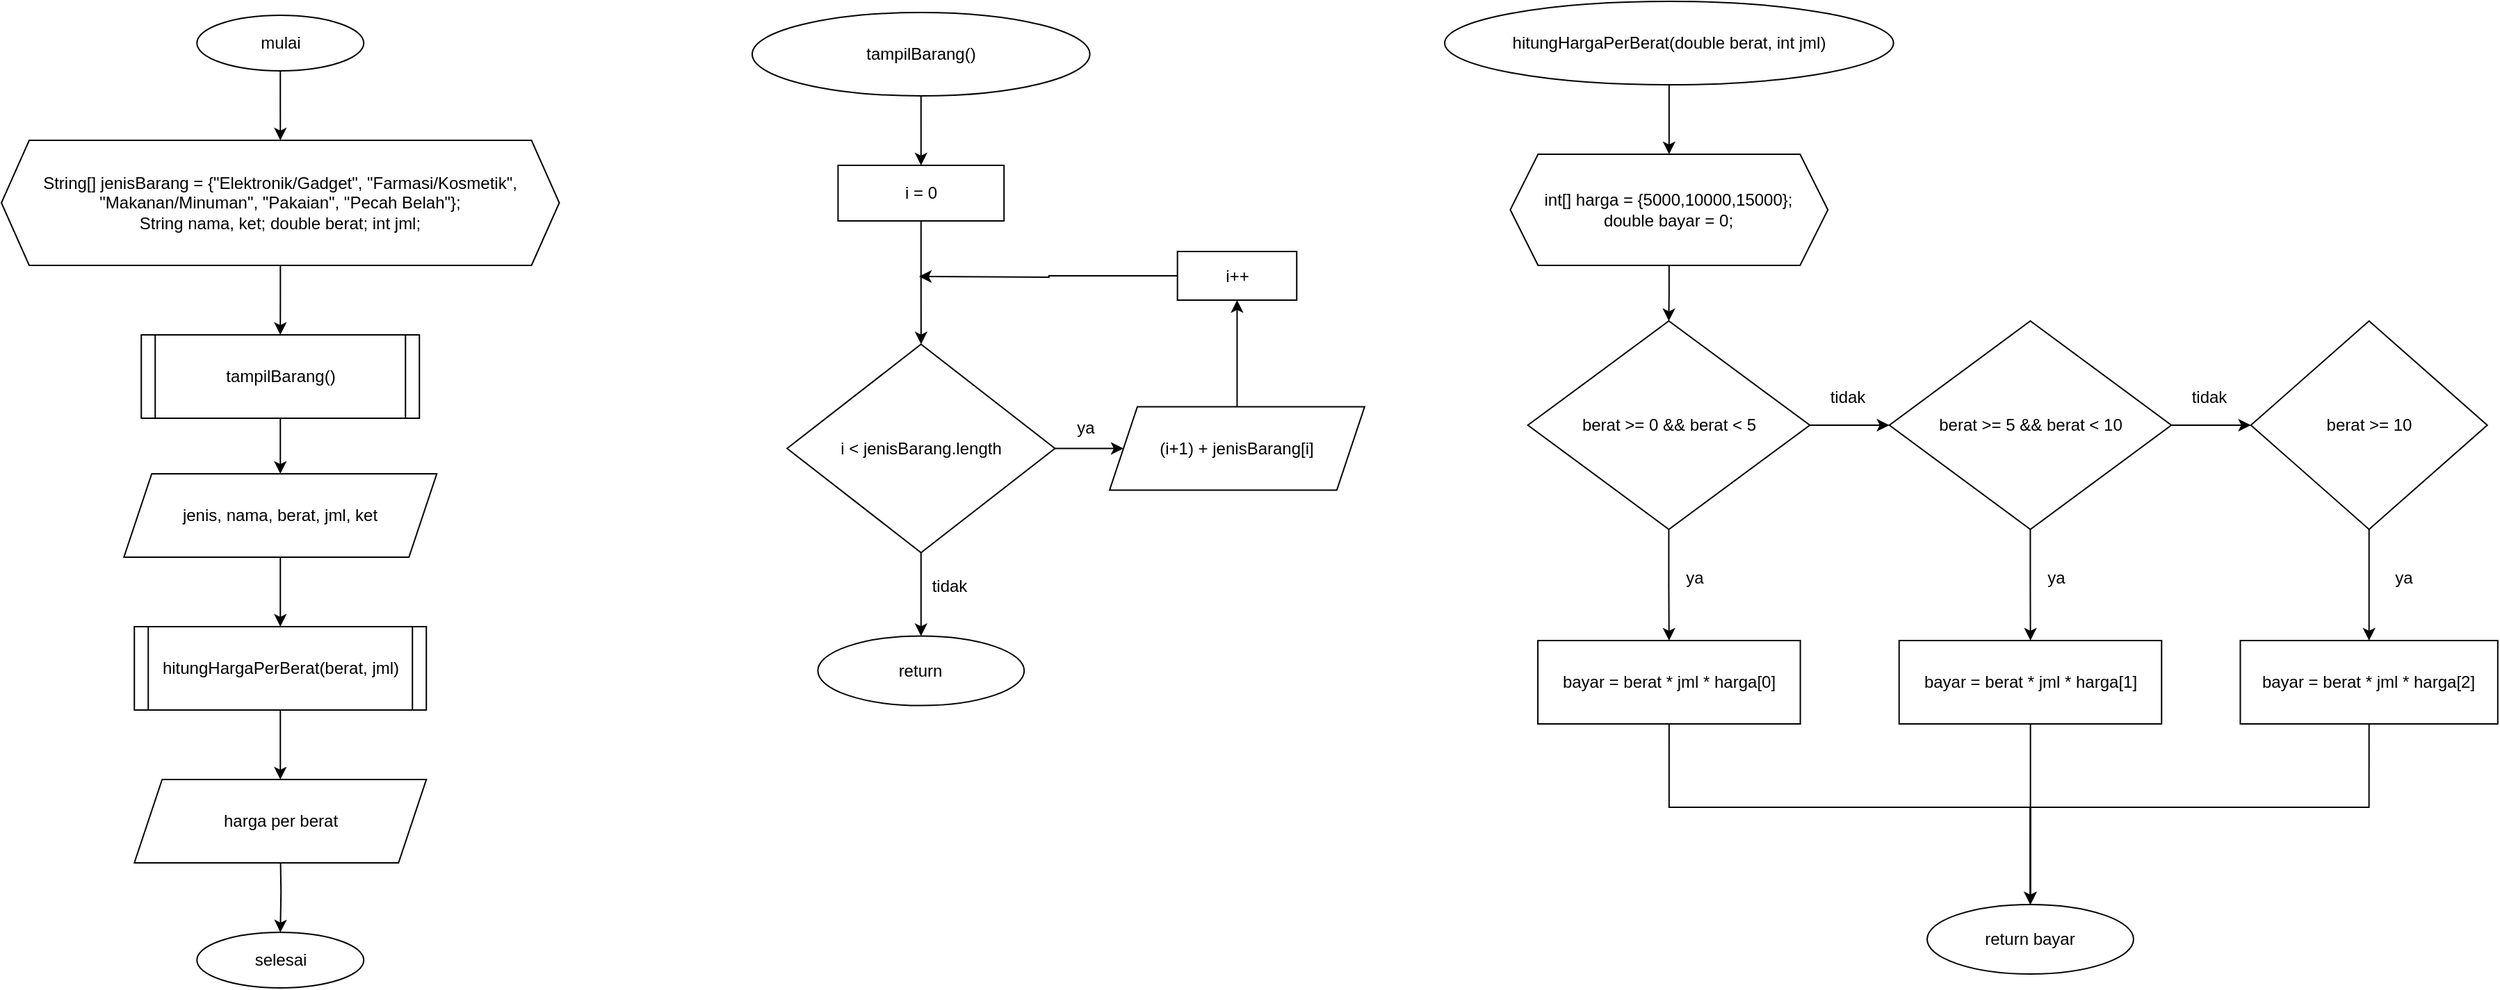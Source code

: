 <mxfile version="15.9.4" type="github" pages="5">
  <diagram id="_1Eji3tn8XVNdwe3SPvd" name="fitur">
    <mxGraphModel dx="1068" dy="452" grid="1" gridSize="10" guides="1" tooltips="1" connect="1" arrows="1" fold="1" page="1" pageScale="1" pageWidth="850" pageHeight="1100" math="0" shadow="0">
      <root>
        <mxCell id="0" />
        <mxCell id="1" parent="0" />
        <mxCell id="o9s-SpRbHLdgKH6kMi-r-27" value="" style="edgeStyle=orthogonalEdgeStyle;rounded=0;orthogonalLoop=1;jettySize=auto;html=1;" parent="1" source="o9s-SpRbHLdgKH6kMi-r-25" target="o9s-SpRbHLdgKH6kMi-r-42" edge="1">
          <mxGeometry relative="1" as="geometry">
            <mxPoint x="248.12" y="160" as="targetPoint" />
          </mxGeometry>
        </mxCell>
        <mxCell id="o9s-SpRbHLdgKH6kMi-r-25" value="mulai" style="ellipse;whiteSpace=wrap;html=1;" parent="1" vertex="1">
          <mxGeometry x="180.62" y="80" width="120" height="40" as="geometry" />
        </mxCell>
        <mxCell id="o9s-SpRbHLdgKH6kMi-r-34" value="" style="edgeStyle=orthogonalEdgeStyle;rounded=0;orthogonalLoop=1;jettySize=auto;html=1;" parent="1" source="o9s-SpRbHLdgKH6kMi-r-31" target="o9s-SpRbHLdgKH6kMi-r-35" edge="1">
          <mxGeometry relative="1" as="geometry">
            <mxPoint x="240.62" y="450" as="targetPoint" />
          </mxGeometry>
        </mxCell>
        <mxCell id="o9s-SpRbHLdgKH6kMi-r-31" value="tampilBarang()" style="shape=process;whiteSpace=wrap;html=1;backgroundOutline=1;size=0.05;" parent="1" vertex="1">
          <mxGeometry x="140.62" y="310" width="200" height="60" as="geometry" />
        </mxCell>
        <mxCell id="o9s-SpRbHLdgKH6kMi-r-39" value="" style="edgeStyle=orthogonalEdgeStyle;rounded=0;orthogonalLoop=1;jettySize=auto;html=1;" parent="1" source="o9s-SpRbHLdgKH6kMi-r-35" target="o9s-SpRbHLdgKH6kMi-r-38" edge="1">
          <mxGeometry relative="1" as="geometry" />
        </mxCell>
        <mxCell id="o9s-SpRbHLdgKH6kMi-r-35" value="jenis, nama, berat, jml, ket" style="shape=parallelogram;perimeter=parallelogramPerimeter;whiteSpace=wrap;html=1;fixedSize=1;" parent="1" vertex="1">
          <mxGeometry x="128.12" y="410" width="225" height="60" as="geometry" />
        </mxCell>
        <mxCell id="o9s-SpRbHLdgKH6kMi-r-41" value="" style="edgeStyle=orthogonalEdgeStyle;rounded=0;orthogonalLoop=1;jettySize=auto;html=1;" parent="1" target="o9s-SpRbHLdgKH6kMi-r-40" edge="1">
          <mxGeometry relative="1" as="geometry">
            <mxPoint x="240.62" y="680" as="sourcePoint" />
          </mxGeometry>
        </mxCell>
        <mxCell id="VYfUZru3v0xJsLxVJvdt-2" value="" style="edgeStyle=orthogonalEdgeStyle;rounded=0;orthogonalLoop=1;jettySize=auto;html=1;" parent="1" source="o9s-SpRbHLdgKH6kMi-r-38" target="VYfUZru3v0xJsLxVJvdt-1" edge="1">
          <mxGeometry relative="1" as="geometry" />
        </mxCell>
        <mxCell id="o9s-SpRbHLdgKH6kMi-r-38" value="hitungHargaPerBerat(berat, jml)" style="shape=process;whiteSpace=wrap;html=1;backgroundOutline=1;size=0.048;" parent="1" vertex="1">
          <mxGeometry x="135.62" y="520" width="210" height="60" as="geometry" />
        </mxCell>
        <mxCell id="o9s-SpRbHLdgKH6kMi-r-40" value="selesai" style="ellipse;whiteSpace=wrap;html=1;" parent="1" vertex="1">
          <mxGeometry x="180.62" y="740" width="120" height="40" as="geometry" />
        </mxCell>
        <mxCell id="o9s-SpRbHLdgKH6kMi-r-44" value="" style="edgeStyle=orthogonalEdgeStyle;rounded=0;orthogonalLoop=1;jettySize=auto;html=1;" parent="1" source="o9s-SpRbHLdgKH6kMi-r-42" target="o9s-SpRbHLdgKH6kMi-r-31" edge="1">
          <mxGeometry relative="1" as="geometry" />
        </mxCell>
        <mxCell id="o9s-SpRbHLdgKH6kMi-r-42" value="&lt;br&gt;&lt;div&gt;String[] jenisBarang = {&quot;Elektronik/Gadget&quot;, &quot;Farmasi/Kosmetik&quot;, &quot;Makanan/Minuman&quot;, &quot;Pakaian&quot;,&amp;nbsp;&quot;Pecah Belah&quot;};&lt;/div&gt;&lt;div&gt;String nama, ket;&lt;span style=&quot;white-space: pre&quot;&gt; &lt;/span&gt;&lt;span&gt;double berat;&lt;span style=&quot;white-space: pre&quot;&gt; &lt;/span&gt;&lt;/span&gt;&lt;span&gt;int jml;&lt;/span&gt;&lt;/div&gt;&lt;div&gt;&lt;br&gt;&lt;/div&gt;" style="shape=hexagon;perimeter=hexagonPerimeter2;whiteSpace=wrap;html=1;fixedSize=1;" parent="1" vertex="1">
          <mxGeometry x="40" y="170" width="401.25" height="90" as="geometry" />
        </mxCell>
        <mxCell id="VYfUZru3v0xJsLxVJvdt-1" value="harga per berat" style="shape=parallelogram;perimeter=parallelogramPerimeter;whiteSpace=wrap;html=1;fixedSize=1;" parent="1" vertex="1">
          <mxGeometry x="135.62" y="630" width="210" height="60" as="geometry" />
        </mxCell>
        <mxCell id="NuKkf9W41WeTTH_sQ7B3-1" value="" style="edgeStyle=orthogonalEdgeStyle;rounded=0;orthogonalLoop=1;jettySize=auto;html=1;" parent="1" source="NuKkf9W41WeTTH_sQ7B3-2" target="NuKkf9W41WeTTH_sQ7B3-4" edge="1">
          <mxGeometry relative="1" as="geometry" />
        </mxCell>
        <mxCell id="NuKkf9W41WeTTH_sQ7B3-2" value="tampilBarang()" style="ellipse;whiteSpace=wrap;html=1;" parent="1" vertex="1">
          <mxGeometry x="579.99" y="78" width="242.81" height="60" as="geometry" />
        </mxCell>
        <mxCell id="NuKkf9W41WeTTH_sQ7B3-3" value="" style="edgeStyle=orthogonalEdgeStyle;rounded=0;orthogonalLoop=1;jettySize=auto;html=1;startArrow=none;exitX=0.5;exitY=1;exitDx=0;exitDy=0;" parent="1" source="NuKkf9W41WeTTH_sQ7B3-4" target="NuKkf9W41WeTTH_sQ7B3-6" edge="1">
          <mxGeometry relative="1" as="geometry">
            <mxPoint x="701.4" y="305.5" as="sourcePoint" />
          </mxGeometry>
        </mxCell>
        <mxCell id="NuKkf9W41WeTTH_sQ7B3-4" value="i = 0" style="whiteSpace=wrap;html=1;" parent="1" vertex="1">
          <mxGeometry x="641.72" y="188" width="119.37" height="40" as="geometry" />
        </mxCell>
        <mxCell id="NuKkf9W41WeTTH_sQ7B3-5" style="edgeStyle=orthogonalEdgeStyle;rounded=0;orthogonalLoop=1;jettySize=auto;html=1;" parent="1" source="NuKkf9W41WeTTH_sQ7B3-6" target="NuKkf9W41WeTTH_sQ7B3-11" edge="1">
          <mxGeometry relative="1" as="geometry" />
        </mxCell>
        <mxCell id="w1LRoSHKd5vlf2nNYfGx-28" style="edgeStyle=orthogonalEdgeStyle;rounded=0;orthogonalLoop=1;jettySize=auto;html=1;exitX=0.5;exitY=1;exitDx=0;exitDy=0;entryX=0.5;entryY=0;entryDx=0;entryDy=0;" parent="1" source="NuKkf9W41WeTTH_sQ7B3-6" target="NuKkf9W41WeTTH_sQ7B3-12" edge="1">
          <mxGeometry relative="1" as="geometry" />
        </mxCell>
        <mxCell id="NuKkf9W41WeTTH_sQ7B3-6" value="i &amp;lt; jenisBarang.length" style="rhombus;whiteSpace=wrap;html=1;" parent="1" vertex="1">
          <mxGeometry x="605.08" y="316.75" width="192.65" height="150" as="geometry" />
        </mxCell>
        <mxCell id="w1LRoSHKd5vlf2nNYfGx-26" value="" style="edgeStyle=orthogonalEdgeStyle;rounded=0;orthogonalLoop=1;jettySize=auto;html=1;" parent="1" source="NuKkf9W41WeTTH_sQ7B3-8" edge="1">
          <mxGeometry relative="1" as="geometry">
            <mxPoint x="700" y="268" as="targetPoint" />
          </mxGeometry>
        </mxCell>
        <mxCell id="NuKkf9W41WeTTH_sQ7B3-8" value="i++" style="whiteSpace=wrap;html=1;" parent="1" vertex="1">
          <mxGeometry x="885.83" y="250" width="85.78" height="35" as="geometry" />
        </mxCell>
        <mxCell id="NuKkf9W41WeTTH_sQ7B3-9" style="edgeStyle=orthogonalEdgeStyle;rounded=0;orthogonalLoop=1;jettySize=auto;html=1;entryX=0.5;entryY=1;entryDx=0;entryDy=0;" parent="1" source="NuKkf9W41WeTTH_sQ7B3-11" target="NuKkf9W41WeTTH_sQ7B3-8" edge="1">
          <mxGeometry relative="1" as="geometry" />
        </mxCell>
        <mxCell id="NuKkf9W41WeTTH_sQ7B3-11" value="(i+1) + jenisBarang[i]" style="shape=parallelogram;perimeter=parallelogramPerimeter;whiteSpace=wrap;html=1;fixedSize=1;" parent="1" vertex="1">
          <mxGeometry x="837" y="361.75" width="183.43" height="60" as="geometry" />
        </mxCell>
        <mxCell id="NuKkf9W41WeTTH_sQ7B3-12" value="return" style="ellipse;whiteSpace=wrap;html=1;" parent="1" vertex="1">
          <mxGeometry x="627.19" y="526.75" width="148.43" height="50" as="geometry" />
        </mxCell>
        <mxCell id="w1LRoSHKd5vlf2nNYfGx-1" value="" style="edgeStyle=orthogonalEdgeStyle;rounded=0;orthogonalLoop=1;jettySize=auto;html=1;" parent="1" source="w1LRoSHKd5vlf2nNYfGx-2" target="w1LRoSHKd5vlf2nNYfGx-6" edge="1">
          <mxGeometry relative="1" as="geometry" />
        </mxCell>
        <mxCell id="w1LRoSHKd5vlf2nNYfGx-2" value="hitungHargaPerBerat(double berat, int jml)" style="ellipse;whiteSpace=wrap;html=1;" parent="1" vertex="1">
          <mxGeometry x="1078" y="70" width="322.81" height="60" as="geometry" />
        </mxCell>
        <mxCell id="w1LRoSHKd5vlf2nNYfGx-3" value="" style="edgeStyle=orthogonalEdgeStyle;rounded=0;orthogonalLoop=1;jettySize=auto;html=1;" parent="1" source="w1LRoSHKd5vlf2nNYfGx-17" target="w1LRoSHKd5vlf2nNYfGx-4" edge="1">
          <mxGeometry relative="1" as="geometry">
            <mxPoint x="1499.235" y="660" as="sourcePoint" />
          </mxGeometry>
        </mxCell>
        <mxCell id="w1LRoSHKd5vlf2nNYfGx-4" value="return bayar" style="ellipse;whiteSpace=wrap;html=1;" parent="1" vertex="1">
          <mxGeometry x="1425.02" y="720" width="148.43" height="50" as="geometry" />
        </mxCell>
        <mxCell id="w1LRoSHKd5vlf2nNYfGx-5" value="" style="edgeStyle=orthogonalEdgeStyle;rounded=0;orthogonalLoop=1;jettySize=auto;html=1;" parent="1" source="w1LRoSHKd5vlf2nNYfGx-6" target="w1LRoSHKd5vlf2nNYfGx-9" edge="1">
          <mxGeometry relative="1" as="geometry" />
        </mxCell>
        <mxCell id="w1LRoSHKd5vlf2nNYfGx-6" value="int[] harga = {5000,10000,15000};&lt;br&gt;double bayar = 0;" style="shape=hexagon;perimeter=hexagonPerimeter2;whiteSpace=wrap;html=1;fixedSize=1;" parent="1" vertex="1">
          <mxGeometry x="1125.18" y="180" width="228.43" height="80" as="geometry" />
        </mxCell>
        <mxCell id="w1LRoSHKd5vlf2nNYfGx-7" style="edgeStyle=orthogonalEdgeStyle;rounded=0;orthogonalLoop=1;jettySize=auto;html=1;exitX=1;exitY=0.5;exitDx=0;exitDy=0;entryX=0;entryY=0.5;entryDx=0;entryDy=0;" parent="1" source="w1LRoSHKd5vlf2nNYfGx-9" target="w1LRoSHKd5vlf2nNYfGx-12" edge="1">
          <mxGeometry relative="1" as="geometry" />
        </mxCell>
        <mxCell id="w1LRoSHKd5vlf2nNYfGx-8" value="" style="edgeStyle=orthogonalEdgeStyle;rounded=0;orthogonalLoop=1;jettySize=auto;html=1;" parent="1" source="w1LRoSHKd5vlf2nNYfGx-9" target="w1LRoSHKd5vlf2nNYfGx-16" edge="1">
          <mxGeometry relative="1" as="geometry" />
        </mxCell>
        <mxCell id="w1LRoSHKd5vlf2nNYfGx-9" value="berat &amp;gt;= 0 &amp;amp;&amp;amp; berat &amp;lt; 5" style="rhombus;whiteSpace=wrap;html=1;" parent="1" vertex="1">
          <mxGeometry x="1137.83" y="300" width="202.81" height="150" as="geometry" />
        </mxCell>
        <mxCell id="w1LRoSHKd5vlf2nNYfGx-10" style="edgeStyle=orthogonalEdgeStyle;rounded=0;orthogonalLoop=1;jettySize=auto;html=1;exitX=1;exitY=0.5;exitDx=0;exitDy=0;entryX=0;entryY=0.5;entryDx=0;entryDy=0;" parent="1" source="w1LRoSHKd5vlf2nNYfGx-12" target="w1LRoSHKd5vlf2nNYfGx-14" edge="1">
          <mxGeometry relative="1" as="geometry" />
        </mxCell>
        <mxCell id="w1LRoSHKd5vlf2nNYfGx-11" value="" style="edgeStyle=orthogonalEdgeStyle;rounded=0;orthogonalLoop=1;jettySize=auto;html=1;" parent="1" source="w1LRoSHKd5vlf2nNYfGx-12" target="w1LRoSHKd5vlf2nNYfGx-17" edge="1">
          <mxGeometry relative="1" as="geometry" />
        </mxCell>
        <mxCell id="w1LRoSHKd5vlf2nNYfGx-12" value="berat &amp;gt;= 5 &amp;amp;&amp;amp; berat &amp;lt; 10" style="rhombus;whiteSpace=wrap;html=1;" parent="1" vertex="1">
          <mxGeometry x="1397.83" y="300" width="202.81" height="150" as="geometry" />
        </mxCell>
        <mxCell id="w1LRoSHKd5vlf2nNYfGx-13" value="" style="edgeStyle=orthogonalEdgeStyle;rounded=0;orthogonalLoop=1;jettySize=auto;html=1;" parent="1" source="w1LRoSHKd5vlf2nNYfGx-14" target="w1LRoSHKd5vlf2nNYfGx-19" edge="1">
          <mxGeometry relative="1" as="geometry" />
        </mxCell>
        <mxCell id="w1LRoSHKd5vlf2nNYfGx-14" value="berat &amp;gt;= 10" style="rhombus;whiteSpace=wrap;html=1;" parent="1" vertex="1">
          <mxGeometry x="1657.83" y="300" width="170" height="150" as="geometry" />
        </mxCell>
        <mxCell id="w1LRoSHKd5vlf2nNYfGx-15" style="edgeStyle=orthogonalEdgeStyle;rounded=0;orthogonalLoop=1;jettySize=auto;html=1;exitX=0.5;exitY=1;exitDx=0;exitDy=0;entryX=0.5;entryY=0;entryDx=0;entryDy=0;" parent="1" source="w1LRoSHKd5vlf2nNYfGx-16" target="w1LRoSHKd5vlf2nNYfGx-4" edge="1">
          <mxGeometry relative="1" as="geometry">
            <mxPoint x="1499" y="650" as="targetPoint" />
            <Array as="points">
              <mxPoint x="1239" y="650" />
              <mxPoint x="1499" y="650" />
            </Array>
          </mxGeometry>
        </mxCell>
        <mxCell id="w1LRoSHKd5vlf2nNYfGx-16" value="bayar = berat * jml * harga[0]" style="whiteSpace=wrap;html=1;" parent="1" vertex="1">
          <mxGeometry x="1145.02" y="530" width="188.77" height="60" as="geometry" />
        </mxCell>
        <mxCell id="w1LRoSHKd5vlf2nNYfGx-17" value="&lt;span&gt;bayar = berat * jml * harga[1]&lt;/span&gt;" style="whiteSpace=wrap;html=1;" parent="1" vertex="1">
          <mxGeometry x="1404.85" y="530" width="188.77" height="60" as="geometry" />
        </mxCell>
        <mxCell id="w1LRoSHKd5vlf2nNYfGx-18" style="edgeStyle=orthogonalEdgeStyle;rounded=0;orthogonalLoop=1;jettySize=auto;html=1;exitX=0.5;exitY=1;exitDx=0;exitDy=0;entryX=0.5;entryY=0;entryDx=0;entryDy=0;" parent="1" source="w1LRoSHKd5vlf2nNYfGx-19" target="w1LRoSHKd5vlf2nNYfGx-4" edge="1">
          <mxGeometry relative="1" as="geometry">
            <mxPoint x="1499" y="650" as="targetPoint" />
            <Array as="points">
              <mxPoint x="1743" y="650" />
              <mxPoint x="1499" y="650" />
            </Array>
          </mxGeometry>
        </mxCell>
        <mxCell id="w1LRoSHKd5vlf2nNYfGx-19" value="&lt;span&gt;bayar = berat * jml * harga[2]&lt;/span&gt;" style="whiteSpace=wrap;html=1;" parent="1" vertex="1">
          <mxGeometry x="1650.24" y="530" width="185.17" height="60" as="geometry" />
        </mxCell>
        <mxCell id="w1LRoSHKd5vlf2nNYfGx-20" value="ya" style="text;html=1;strokeColor=none;fillColor=none;align=center;verticalAlign=middle;whiteSpace=wrap;rounded=0;" parent="1" vertex="1">
          <mxGeometry x="1228" y="470" width="60" height="30" as="geometry" />
        </mxCell>
        <mxCell id="w1LRoSHKd5vlf2nNYfGx-21" value="ya" style="text;html=1;strokeColor=none;fillColor=none;align=center;verticalAlign=middle;whiteSpace=wrap;rounded=0;" parent="1" vertex="1">
          <mxGeometry x="1488" y="470" width="60" height="30" as="geometry" />
        </mxCell>
        <mxCell id="w1LRoSHKd5vlf2nNYfGx-22" value="ya" style="text;html=1;strokeColor=none;fillColor=none;align=center;verticalAlign=middle;whiteSpace=wrap;rounded=0;" parent="1" vertex="1">
          <mxGeometry x="1738" y="470" width="60" height="30" as="geometry" />
        </mxCell>
        <mxCell id="w1LRoSHKd5vlf2nNYfGx-23" value="tidak" style="text;html=1;strokeColor=none;fillColor=none;align=center;verticalAlign=middle;whiteSpace=wrap;rounded=0;" parent="1" vertex="1">
          <mxGeometry x="1337.83" y="340" width="60" height="30" as="geometry" />
        </mxCell>
        <mxCell id="w1LRoSHKd5vlf2nNYfGx-24" value="tidak" style="text;html=1;strokeColor=none;fillColor=none;align=center;verticalAlign=middle;whiteSpace=wrap;rounded=0;" parent="1" vertex="1">
          <mxGeometry x="1597.83" y="340" width="60" height="30" as="geometry" />
        </mxCell>
        <mxCell id="w1LRoSHKd5vlf2nNYfGx-29" value="tidak" style="text;html=1;strokeColor=none;fillColor=none;align=center;verticalAlign=middle;whiteSpace=wrap;rounded=0;" parent="1" vertex="1">
          <mxGeometry x="692.0" y="475.75" width="60" height="30" as="geometry" />
        </mxCell>
        <mxCell id="w1LRoSHKd5vlf2nNYfGx-30" value="ya" style="text;html=1;strokeColor=none;fillColor=none;align=center;verticalAlign=middle;whiteSpace=wrap;rounded=0;" parent="1" vertex="1">
          <mxGeometry x="789.73" y="361.75" width="60" height="30" as="geometry" />
        </mxCell>
      </root>
    </mxGraphModel>
  </diagram>
  <diagram id="umoTx6lyBB9Eg3Z3ZKNX" name="tampil ">
    <mxGraphModel dx="1068" dy="452" grid="1" gridSize="10" guides="1" tooltips="1" connect="1" arrows="1" fold="1" page="1" pageScale="1" pageWidth="850" pageHeight="1100" math="0" shadow="0">
      <root>
        <mxCell id="Yu19_bxgPYHYCtOx-w8t-0" />
        <mxCell id="Yu19_bxgPYHYCtOx-w8t-1" parent="Yu19_bxgPYHYCtOx-w8t-0" />
        <mxCell id="5ZYULevYrIwu_5AvUxBj-1" value="" style="edgeStyle=orthogonalEdgeStyle;rounded=0;orthogonalLoop=1;jettySize=auto;html=1;" parent="Yu19_bxgPYHYCtOx-w8t-1" source="e-0vPw9SeARD4hIcXQrp-1" target="5ZYULevYrIwu_5AvUxBj-0" edge="1">
          <mxGeometry relative="1" as="geometry" />
        </mxCell>
        <mxCell id="e-0vPw9SeARD4hIcXQrp-1" value="tampilBarang()" style="ellipse;whiteSpace=wrap;html=1;" parent="Yu19_bxgPYHYCtOx-w8t-1" vertex="1">
          <mxGeometry x="120.16" y="50" width="242.81" height="60" as="geometry" />
        </mxCell>
        <mxCell id="5ZYULevYrIwu_5AvUxBj-5" value="" style="edgeStyle=orthogonalEdgeStyle;rounded=0;orthogonalLoop=1;jettySize=auto;html=1;" parent="Yu19_bxgPYHYCtOx-w8t-1" source="5ZYULevYrIwu_5AvUxBj-0" target="5ZYULevYrIwu_5AvUxBj-4" edge="1">
          <mxGeometry relative="1" as="geometry" />
        </mxCell>
        <mxCell id="5ZYULevYrIwu_5AvUxBj-0" value="i = 0" style="whiteSpace=wrap;html=1;" parent="Yu19_bxgPYHYCtOx-w8t-1" vertex="1">
          <mxGeometry x="181.88" y="170" width="119.37" height="60" as="geometry" />
        </mxCell>
        <mxCell id="5ZYULevYrIwu_5AvUxBj-13" style="edgeStyle=orthogonalEdgeStyle;rounded=0;orthogonalLoop=1;jettySize=auto;html=1;exitX=0.5;exitY=1;exitDx=0;exitDy=0;entryX=0.5;entryY=0;entryDx=0;entryDy=0;" parent="Yu19_bxgPYHYCtOx-w8t-1" source="5ZYULevYrIwu_5AvUxBj-4" target="5ZYULevYrIwu_5AvUxBj-12" edge="1">
          <mxGeometry relative="1" as="geometry" />
        </mxCell>
        <mxCell id="5ZYULevYrIwu_5AvUxBj-4" value="i &amp;lt; jenisBarang.length" style="rhombus;whiteSpace=wrap;html=1;" parent="Yu19_bxgPYHYCtOx-w8t-1" vertex="1">
          <mxGeometry x="145.24" y="270" width="192.65" height="150" as="geometry" />
        </mxCell>
        <mxCell id="5ZYULevYrIwu_5AvUxBj-15" style="edgeStyle=orthogonalEdgeStyle;rounded=0;orthogonalLoop=1;jettySize=auto;html=1;exitX=0;exitY=0.5;exitDx=0;exitDy=0;" parent="Yu19_bxgPYHYCtOx-w8t-1" source="5ZYULevYrIwu_5AvUxBj-6" target="5ZYULevYrIwu_5AvUxBj-4" edge="1">
          <mxGeometry relative="1" as="geometry">
            <mxPoint x="340" y="345" as="targetPoint" />
          </mxGeometry>
        </mxCell>
        <mxCell id="5ZYULevYrIwu_5AvUxBj-6" value="i++" style="whiteSpace=wrap;html=1;" parent="Yu19_bxgPYHYCtOx-w8t-1" vertex="1">
          <mxGeometry x="420" y="327.5" width="85.78" height="35" as="geometry" />
        </mxCell>
        <mxCell id="5ZYULevYrIwu_5AvUxBj-14" style="edgeStyle=orthogonalEdgeStyle;rounded=0;orthogonalLoop=1;jettySize=auto;html=1;exitX=1;exitY=0.5;exitDx=0;exitDy=0;entryX=0.5;entryY=1;entryDx=0;entryDy=0;" parent="Yu19_bxgPYHYCtOx-w8t-1" source="5ZYULevYrIwu_5AvUxBj-12" target="5ZYULevYrIwu_5AvUxBj-6" edge="1">
          <mxGeometry relative="1" as="geometry" />
        </mxCell>
        <mxCell id="Z6_sWfhbuYogvlWNlfX6-1" value="" style="edgeStyle=orthogonalEdgeStyle;rounded=0;orthogonalLoop=1;jettySize=auto;html=1;" parent="Yu19_bxgPYHYCtOx-w8t-1" source="5ZYULevYrIwu_5AvUxBj-12" target="Z6_sWfhbuYogvlWNlfX6-0" edge="1">
          <mxGeometry relative="1" as="geometry" />
        </mxCell>
        <mxCell id="5ZYULevYrIwu_5AvUxBj-12" value="(i+1) + jenisBarang[i]" style="shape=parallelogram;perimeter=parallelogramPerimeter;whiteSpace=wrap;html=1;fixedSize=1;" parent="Yu19_bxgPYHYCtOx-w8t-1" vertex="1">
          <mxGeometry x="149.86" y="490" width="183.43" height="60" as="geometry" />
        </mxCell>
        <mxCell id="Z6_sWfhbuYogvlWNlfX6-0" value="selesai" style="ellipse;whiteSpace=wrap;html=1;" parent="Yu19_bxgPYHYCtOx-w8t-1" vertex="1">
          <mxGeometry x="167.36" y="610" width="148.43" height="50" as="geometry" />
        </mxCell>
      </root>
    </mxGraphModel>
  </diagram>
  <diagram id="DvL--JSAcVq9bxnd1R_u" name="hitungPerberat">
    <mxGraphModel dx="1068" dy="452" grid="1" gridSize="10" guides="1" tooltips="1" connect="1" arrows="1" fold="1" page="1" pageScale="1" pageWidth="850" pageHeight="1100" math="0" shadow="0">
      <root>
        <mxCell id="eOAq0Xc5gG7nsLpVQCI0-0" />
        <mxCell id="eOAq0Xc5gG7nsLpVQCI0-1" parent="eOAq0Xc5gG7nsLpVQCI0-0" />
        <mxCell id="l_6wMNTGR5B46RGouBkO-1" value="" style="edgeStyle=orthogonalEdgeStyle;rounded=0;orthogonalLoop=1;jettySize=auto;html=1;" parent="eOAq0Xc5gG7nsLpVQCI0-1" source="WpOSSbLNDSWjCex7dsGy-1" target="l_6wMNTGR5B46RGouBkO-0" edge="1">
          <mxGeometry relative="1" as="geometry" />
        </mxCell>
        <mxCell id="WpOSSbLNDSWjCex7dsGy-1" value="hitungHargaPerBerat(double berat, int jml)" style="ellipse;whiteSpace=wrap;html=1;" parent="eOAq0Xc5gG7nsLpVQCI0-1" vertex="1">
          <mxGeometry x="40" y="60" width="322.81" height="60" as="geometry" />
        </mxCell>
        <mxCell id="WpOSSbLNDSWjCex7dsGy-9" value="" style="edgeStyle=orthogonalEdgeStyle;rounded=0;orthogonalLoop=1;jettySize=auto;html=1;" parent="eOAq0Xc5gG7nsLpVQCI0-1" source="2xEYrqJC-XaCAN6UodVN-6" target="WpOSSbLNDSWjCex7dsGy-11" edge="1">
          <mxGeometry relative="1" as="geometry">
            <mxPoint x="461.235" y="650" as="sourcePoint" />
          </mxGeometry>
        </mxCell>
        <mxCell id="WpOSSbLNDSWjCex7dsGy-11" value="selesai" style="ellipse;whiteSpace=wrap;html=1;" parent="eOAq0Xc5gG7nsLpVQCI0-1" vertex="1">
          <mxGeometry x="387.02" y="710" width="148.43" height="50" as="geometry" />
        </mxCell>
        <mxCell id="Wu6AjPHZe0yAYPErIOnE-3" value="" style="edgeStyle=orthogonalEdgeStyle;rounded=0;orthogonalLoop=1;jettySize=auto;html=1;" parent="eOAq0Xc5gG7nsLpVQCI0-1" source="l_6wMNTGR5B46RGouBkO-0" target="Wu6AjPHZe0yAYPErIOnE-2" edge="1">
          <mxGeometry relative="1" as="geometry" />
        </mxCell>
        <mxCell id="l_6wMNTGR5B46RGouBkO-0" value="int[] harga = {5000,10000,15000};&lt;br&gt;double bayar = 0;" style="shape=hexagon;perimeter=hexagonPerimeter2;whiteSpace=wrap;html=1;fixedSize=1;" parent="eOAq0Xc5gG7nsLpVQCI0-1" vertex="1">
          <mxGeometry x="87.18" y="170" width="228.43" height="80" as="geometry" />
        </mxCell>
        <mxCell id="2xEYrqJC-XaCAN6UodVN-2" style="edgeStyle=orthogonalEdgeStyle;rounded=0;orthogonalLoop=1;jettySize=auto;html=1;exitX=1;exitY=0.5;exitDx=0;exitDy=0;entryX=0;entryY=0.5;entryDx=0;entryDy=0;" parent="eOAq0Xc5gG7nsLpVQCI0-1" source="Wu6AjPHZe0yAYPErIOnE-2" target="2xEYrqJC-XaCAN6UodVN-0" edge="1">
          <mxGeometry relative="1" as="geometry" />
        </mxCell>
        <mxCell id="2xEYrqJC-XaCAN6UodVN-5" value="" style="edgeStyle=orthogonalEdgeStyle;rounded=0;orthogonalLoop=1;jettySize=auto;html=1;" parent="eOAq0Xc5gG7nsLpVQCI0-1" source="Wu6AjPHZe0yAYPErIOnE-2" target="2xEYrqJC-XaCAN6UodVN-4" edge="1">
          <mxGeometry relative="1" as="geometry" />
        </mxCell>
        <mxCell id="Wu6AjPHZe0yAYPErIOnE-2" value="berat &amp;gt;= 0 &amp;amp;&amp;amp; berat &amp;lt; 5" style="rhombus;whiteSpace=wrap;html=1;" parent="eOAq0Xc5gG7nsLpVQCI0-1" vertex="1">
          <mxGeometry x="99.83" y="290" width="202.81" height="150" as="geometry" />
        </mxCell>
        <mxCell id="2xEYrqJC-XaCAN6UodVN-3" style="edgeStyle=orthogonalEdgeStyle;rounded=0;orthogonalLoop=1;jettySize=auto;html=1;exitX=1;exitY=0.5;exitDx=0;exitDy=0;entryX=0;entryY=0.5;entryDx=0;entryDy=0;" parent="eOAq0Xc5gG7nsLpVQCI0-1" source="2xEYrqJC-XaCAN6UodVN-0" target="2xEYrqJC-XaCAN6UodVN-1" edge="1">
          <mxGeometry relative="1" as="geometry" />
        </mxCell>
        <mxCell id="2xEYrqJC-XaCAN6UodVN-7" value="" style="edgeStyle=orthogonalEdgeStyle;rounded=0;orthogonalLoop=1;jettySize=auto;html=1;" parent="eOAq0Xc5gG7nsLpVQCI0-1" source="2xEYrqJC-XaCAN6UodVN-0" target="2xEYrqJC-XaCAN6UodVN-6" edge="1">
          <mxGeometry relative="1" as="geometry" />
        </mxCell>
        <mxCell id="2xEYrqJC-XaCAN6UodVN-0" value="berat &amp;gt;= 5 &amp;amp;&amp;amp; berat &amp;lt; 10" style="rhombus;whiteSpace=wrap;html=1;" parent="eOAq0Xc5gG7nsLpVQCI0-1" vertex="1">
          <mxGeometry x="359.83" y="290" width="202.81" height="150" as="geometry" />
        </mxCell>
        <mxCell id="2xEYrqJC-XaCAN6UodVN-9" value="" style="edgeStyle=orthogonalEdgeStyle;rounded=0;orthogonalLoop=1;jettySize=auto;html=1;" parent="eOAq0Xc5gG7nsLpVQCI0-1" source="2xEYrqJC-XaCAN6UodVN-1" target="2xEYrqJC-XaCAN6UodVN-8" edge="1">
          <mxGeometry relative="1" as="geometry" />
        </mxCell>
        <mxCell id="2xEYrqJC-XaCAN6UodVN-1" value="berat &amp;gt;= 10" style="rhombus;whiteSpace=wrap;html=1;" parent="eOAq0Xc5gG7nsLpVQCI0-1" vertex="1">
          <mxGeometry x="619.83" y="290" width="170" height="150" as="geometry" />
        </mxCell>
        <mxCell id="wjLlaJ7ec2EvS-f955DN-1" style="edgeStyle=orthogonalEdgeStyle;rounded=0;orthogonalLoop=1;jettySize=auto;html=1;exitX=0.5;exitY=1;exitDx=0;exitDy=0;entryX=0.5;entryY=0;entryDx=0;entryDy=0;" parent="eOAq0Xc5gG7nsLpVQCI0-1" source="2xEYrqJC-XaCAN6UodVN-4" target="WpOSSbLNDSWjCex7dsGy-11" edge="1">
          <mxGeometry relative="1" as="geometry">
            <mxPoint x="461" y="640" as="targetPoint" />
            <Array as="points">
              <mxPoint x="201" y="640" />
              <mxPoint x="461" y="640" />
            </Array>
          </mxGeometry>
        </mxCell>
        <mxCell id="2xEYrqJC-XaCAN6UodVN-4" value="bayar = berat * jml * harga[0]" style="whiteSpace=wrap;html=1;" parent="eOAq0Xc5gG7nsLpVQCI0-1" vertex="1">
          <mxGeometry x="107.02" y="520" width="188.77" height="60" as="geometry" />
        </mxCell>
        <mxCell id="2xEYrqJC-XaCAN6UodVN-6" value="&lt;span&gt;bayar = berat * jml * harga[1]&lt;/span&gt;" style="whiteSpace=wrap;html=1;" parent="eOAq0Xc5gG7nsLpVQCI0-1" vertex="1">
          <mxGeometry x="366.85" y="520" width="188.77" height="60" as="geometry" />
        </mxCell>
        <mxCell id="wjLlaJ7ec2EvS-f955DN-0" style="edgeStyle=orthogonalEdgeStyle;rounded=0;orthogonalLoop=1;jettySize=auto;html=1;exitX=0.5;exitY=1;exitDx=0;exitDy=0;entryX=0.5;entryY=0;entryDx=0;entryDy=0;" parent="eOAq0Xc5gG7nsLpVQCI0-1" source="2xEYrqJC-XaCAN6UodVN-8" target="WpOSSbLNDSWjCex7dsGy-11" edge="1">
          <mxGeometry relative="1" as="geometry">
            <mxPoint x="461" y="640" as="targetPoint" />
            <Array as="points">
              <mxPoint x="705" y="640" />
              <mxPoint x="461" y="640" />
            </Array>
          </mxGeometry>
        </mxCell>
        <mxCell id="2xEYrqJC-XaCAN6UodVN-8" value="&lt;span&gt;bayar = berat * jml * harga[2]&lt;/span&gt;" style="whiteSpace=wrap;html=1;" parent="eOAq0Xc5gG7nsLpVQCI0-1" vertex="1">
          <mxGeometry x="612.24" y="520" width="185.17" height="60" as="geometry" />
        </mxCell>
        <mxCell id="pHTaMi_Uh_tIBVfy388T-1" value="ya" style="text;html=1;strokeColor=none;fillColor=none;align=center;verticalAlign=middle;whiteSpace=wrap;rounded=0;" parent="eOAq0Xc5gG7nsLpVQCI0-1" vertex="1">
          <mxGeometry x="190" y="460" width="60" height="30" as="geometry" />
        </mxCell>
        <mxCell id="pHTaMi_Uh_tIBVfy388T-2" value="ya" style="text;html=1;strokeColor=none;fillColor=none;align=center;verticalAlign=middle;whiteSpace=wrap;rounded=0;" parent="eOAq0Xc5gG7nsLpVQCI0-1" vertex="1">
          <mxGeometry x="450" y="460" width="60" height="30" as="geometry" />
        </mxCell>
        <mxCell id="pHTaMi_Uh_tIBVfy388T-3" value="ya" style="text;html=1;strokeColor=none;fillColor=none;align=center;verticalAlign=middle;whiteSpace=wrap;rounded=0;" parent="eOAq0Xc5gG7nsLpVQCI0-1" vertex="1">
          <mxGeometry x="700" y="460" width="60" height="30" as="geometry" />
        </mxCell>
        <mxCell id="pHTaMi_Uh_tIBVfy388T-4" value="tidak" style="text;html=1;strokeColor=none;fillColor=none;align=center;verticalAlign=middle;whiteSpace=wrap;rounded=0;" parent="eOAq0Xc5gG7nsLpVQCI0-1" vertex="1">
          <mxGeometry x="299.83" y="330" width="60" height="30" as="geometry" />
        </mxCell>
        <mxCell id="pHTaMi_Uh_tIBVfy388T-5" value="tidak" style="text;html=1;strokeColor=none;fillColor=none;align=center;verticalAlign=middle;whiteSpace=wrap;rounded=0;" parent="eOAq0Xc5gG7nsLpVQCI0-1" vertex="1">
          <mxGeometry x="559.83" y="330" width="60" height="30" as="geometry" />
        </mxCell>
      </root>
    </mxGraphModel>
  </diagram>
  <diagram id="SI2RMLHVh_pbCDFvgyli" name="bayar">
    <mxGraphModel dx="1068" dy="452" grid="1" gridSize="10" guides="1" tooltips="1" connect="1" arrows="1" fold="1" page="1" pageScale="1" pageWidth="850" pageHeight="1100" math="0" shadow="0">
      <root>
        <mxCell id="U5RIP8ibkCTpUNht2OfJ-0" />
        <mxCell id="U5RIP8ibkCTpUNht2OfJ-1" parent="U5RIP8ibkCTpUNht2OfJ-0" />
        <mxCell id="OA6ovR_0_Z8W9MTLpUho-20" style="edgeStyle=orthogonalEdgeStyle;rounded=0;orthogonalLoop=1;jettySize=auto;html=1;exitX=0.5;exitY=1;exitDx=0;exitDy=0;entryX=0.5;entryY=0;entryDx=0;entryDy=0;" parent="U5RIP8ibkCTpUNht2OfJ-1" source="T51BmsWC3B2X2TOryXSr-0" target="OA6ovR_0_Z8W9MTLpUho-19" edge="1">
          <mxGeometry relative="1" as="geometry" />
        </mxCell>
        <mxCell id="T51BmsWC3B2X2TOryXSr-0" value="mulai" style="ellipse;whiteSpace=wrap;html=1;" parent="U5RIP8ibkCTpUNht2OfJ-1" vertex="1">
          <mxGeometry x="790" y="340" width="120" height="50" as="geometry" />
        </mxCell>
        <mxCell id="T51BmsWC3B2X2TOryXSr-6" value="" style="edgeStyle=orthogonalEdgeStyle;rounded=0;orthogonalLoop=1;jettySize=auto;html=1;" parent="U5RIP8ibkCTpUNht2OfJ-1" source="T51BmsWC3B2X2TOryXSr-3" target="T51BmsWC3B2X2TOryXSr-5" edge="1">
          <mxGeometry relative="1" as="geometry" />
        </mxCell>
        <mxCell id="T51BmsWC3B2X2TOryXSr-3" value="output pilihan pembayaran" style="shape=parallelogram;perimeter=parallelogramPerimeter;whiteSpace=wrap;html=1;fixedSize=1;" parent="U5RIP8ibkCTpUNht2OfJ-1" vertex="1">
          <mxGeometry x="750" y="540" width="200" height="60" as="geometry" />
        </mxCell>
        <mxCell id="T51BmsWC3B2X2TOryXSr-8" value="" style="edgeStyle=orthogonalEdgeStyle;rounded=0;orthogonalLoop=1;jettySize=auto;html=1;" parent="U5RIP8ibkCTpUNht2OfJ-1" source="T51BmsWC3B2X2TOryXSr-5" target="T51BmsWC3B2X2TOryXSr-7" edge="1">
          <mxGeometry relative="1" as="geometry" />
        </mxCell>
        <mxCell id="T51BmsWC3B2X2TOryXSr-5" value="inputBayar" style="shape=parallelogram;perimeter=parallelogramPerimeter;whiteSpace=wrap;html=1;fixedSize=1;" parent="U5RIP8ibkCTpUNht2OfJ-1" vertex="1">
          <mxGeometry x="765" y="640" width="170" height="48.57" as="geometry" />
        </mxCell>
        <mxCell id="T51BmsWC3B2X2TOryXSr-10" value="" style="edgeStyle=orthogonalEdgeStyle;rounded=0;orthogonalLoop=1;jettySize=auto;html=1;" parent="U5RIP8ibkCTpUNht2OfJ-1" source="T51BmsWC3B2X2TOryXSr-7" target="T51BmsWC3B2X2TOryXSr-9" edge="1">
          <mxGeometry relative="1" as="geometry" />
        </mxCell>
        <mxCell id="T51BmsWC3B2X2TOryXSr-7" value="Switch (inputBayar)" style="whiteSpace=wrap;html=1;" parent="U5RIP8ibkCTpUNht2OfJ-1" vertex="1">
          <mxGeometry x="775" y="730" width="150" height="50" as="geometry" />
        </mxCell>
        <mxCell id="T51BmsWC3B2X2TOryXSr-15" style="edgeStyle=orthogonalEdgeStyle;rounded=0;orthogonalLoop=1;jettySize=auto;html=1;exitX=1;exitY=0.5;exitDx=0;exitDy=0;entryX=0;entryY=0.5;entryDx=0;entryDy=0;" parent="U5RIP8ibkCTpUNht2OfJ-1" source="T51BmsWC3B2X2TOryXSr-9" target="T51BmsWC3B2X2TOryXSr-11" edge="1">
          <mxGeometry relative="1" as="geometry" />
        </mxCell>
        <mxCell id="T51BmsWC3B2X2TOryXSr-20" value="" style="edgeStyle=orthogonalEdgeStyle;rounded=0;orthogonalLoop=1;jettySize=auto;html=1;" parent="U5RIP8ibkCTpUNht2OfJ-1" source="T51BmsWC3B2X2TOryXSr-9" target="T51BmsWC3B2X2TOryXSr-19" edge="1">
          <mxGeometry relative="1" as="geometry" />
        </mxCell>
        <mxCell id="T51BmsWC3B2X2TOryXSr-9" value="Case&lt;br&gt;&quot;1&quot;" style="rhombus;whiteSpace=wrap;html=1;" parent="U5RIP8ibkCTpUNht2OfJ-1" vertex="1">
          <mxGeometry x="355" y="820" width="100" height="92.5" as="geometry" />
        </mxCell>
        <mxCell id="T51BmsWC3B2X2TOryXSr-16" style="edgeStyle=orthogonalEdgeStyle;rounded=0;orthogonalLoop=1;jettySize=auto;html=1;exitX=1;exitY=0.5;exitDx=0;exitDy=0;entryX=0;entryY=0.5;entryDx=0;entryDy=0;" parent="U5RIP8ibkCTpUNht2OfJ-1" source="T51BmsWC3B2X2TOryXSr-11" target="T51BmsWC3B2X2TOryXSr-12" edge="1">
          <mxGeometry relative="1" as="geometry" />
        </mxCell>
        <mxCell id="T51BmsWC3B2X2TOryXSr-22" style="edgeStyle=orthogonalEdgeStyle;rounded=0;orthogonalLoop=1;jettySize=auto;html=1;exitX=0.5;exitY=1;exitDx=0;exitDy=0;entryX=0.5;entryY=0;entryDx=0;entryDy=0;" parent="U5RIP8ibkCTpUNht2OfJ-1" source="T51BmsWC3B2X2TOryXSr-11" target="T51BmsWC3B2X2TOryXSr-21" edge="1">
          <mxGeometry relative="1" as="geometry" />
        </mxCell>
        <mxCell id="T51BmsWC3B2X2TOryXSr-11" value="Case&lt;br&gt;&quot;2&quot;" style="rhombus;whiteSpace=wrap;html=1;" parent="U5RIP8ibkCTpUNht2OfJ-1" vertex="1">
          <mxGeometry x="530" y="820" width="100" height="92.5" as="geometry" />
        </mxCell>
        <mxCell id="T51BmsWC3B2X2TOryXSr-17" style="edgeStyle=orthogonalEdgeStyle;rounded=0;orthogonalLoop=1;jettySize=auto;html=1;exitX=1;exitY=0.5;exitDx=0;exitDy=0;entryX=0;entryY=0.5;entryDx=0;entryDy=0;" parent="U5RIP8ibkCTpUNht2OfJ-1" source="T51BmsWC3B2X2TOryXSr-12" target="T51BmsWC3B2X2TOryXSr-13" edge="1">
          <mxGeometry relative="1" as="geometry" />
        </mxCell>
        <mxCell id="T51BmsWC3B2X2TOryXSr-24" style="edgeStyle=orthogonalEdgeStyle;rounded=0;orthogonalLoop=1;jettySize=auto;html=1;exitX=0.5;exitY=1;exitDx=0;exitDy=0;entryX=0.5;entryY=0;entryDx=0;entryDy=0;" parent="U5RIP8ibkCTpUNht2OfJ-1" source="T51BmsWC3B2X2TOryXSr-12" target="T51BmsWC3B2X2TOryXSr-23" edge="1">
          <mxGeometry relative="1" as="geometry" />
        </mxCell>
        <mxCell id="T51BmsWC3B2X2TOryXSr-12" value="Case&lt;br&gt;&quot;3&quot;" style="rhombus;whiteSpace=wrap;html=1;" parent="U5RIP8ibkCTpUNht2OfJ-1" vertex="1">
          <mxGeometry x="705" y="820" width="100" height="92.5" as="geometry" />
        </mxCell>
        <mxCell id="T51BmsWC3B2X2TOryXSr-18" style="edgeStyle=orthogonalEdgeStyle;rounded=0;orthogonalLoop=1;jettySize=auto;html=1;exitX=1;exitY=0.5;exitDx=0;exitDy=0;entryX=0;entryY=0.5;entryDx=0;entryDy=0;" parent="U5RIP8ibkCTpUNht2OfJ-1" source="T51BmsWC3B2X2TOryXSr-13" target="T51BmsWC3B2X2TOryXSr-14" edge="1">
          <mxGeometry relative="1" as="geometry" />
        </mxCell>
        <mxCell id="T51BmsWC3B2X2TOryXSr-26" style="edgeStyle=orthogonalEdgeStyle;rounded=0;orthogonalLoop=1;jettySize=auto;html=1;exitX=0.5;exitY=1;exitDx=0;exitDy=0;entryX=0.5;entryY=0;entryDx=0;entryDy=0;" parent="U5RIP8ibkCTpUNht2OfJ-1" source="T51BmsWC3B2X2TOryXSr-13" target="T51BmsWC3B2X2TOryXSr-25" edge="1">
          <mxGeometry relative="1" as="geometry" />
        </mxCell>
        <mxCell id="T51BmsWC3B2X2TOryXSr-13" value="Case&lt;br&gt;&quot;4&quot;" style="rhombus;whiteSpace=wrap;html=1;" parent="U5RIP8ibkCTpUNht2OfJ-1" vertex="1">
          <mxGeometry x="880" y="820" width="100" height="92.5" as="geometry" />
        </mxCell>
        <mxCell id="T51BmsWC3B2X2TOryXSr-28" value="" style="edgeStyle=orthogonalEdgeStyle;rounded=0;orthogonalLoop=1;jettySize=auto;html=1;" parent="U5RIP8ibkCTpUNht2OfJ-1" source="T51BmsWC3B2X2TOryXSr-14" target="OA6ovR_0_Z8W9MTLpUho-52" edge="1">
          <mxGeometry relative="1" as="geometry">
            <mxPoint x="1117.5" y="957" as="targetPoint" />
          </mxGeometry>
        </mxCell>
        <mxCell id="T51BmsWC3B2X2TOryXSr-32" value="" style="edgeStyle=orthogonalEdgeStyle;rounded=0;orthogonalLoop=1;jettySize=auto;html=1;" parent="U5RIP8ibkCTpUNht2OfJ-1" source="T51BmsWC3B2X2TOryXSr-14" target="T51BmsWC3B2X2TOryXSr-31" edge="1">
          <mxGeometry relative="1" as="geometry" />
        </mxCell>
        <mxCell id="T51BmsWC3B2X2TOryXSr-14" value="Case&lt;br&gt;&quot;5&quot;" style="rhombus;whiteSpace=wrap;html=1;" parent="U5RIP8ibkCTpUNht2OfJ-1" vertex="1">
          <mxGeometry x="1067.5" y="820" width="100" height="92.5" as="geometry" />
        </mxCell>
        <mxCell id="T51BmsWC3B2X2TOryXSr-58" style="edgeStyle=orthogonalEdgeStyle;rounded=0;orthogonalLoop=1;jettySize=auto;html=1;exitX=0.5;exitY=1;exitDx=0;exitDy=0;entryX=0.5;entryY=0;entryDx=0;entryDy=0;" parent="U5RIP8ibkCTpUNht2OfJ-1" source="T51BmsWC3B2X2TOryXSr-19" target="T51BmsWC3B2X2TOryXSr-54" edge="1">
          <mxGeometry relative="1" as="geometry">
            <Array as="points">
              <mxPoint x="405" y="1060" />
              <mxPoint x="850" y="1060" />
            </Array>
          </mxGeometry>
        </mxCell>
        <mxCell id="T51BmsWC3B2X2TOryXSr-19" value="kembalian = &quot;Tunai&quot;" style="whiteSpace=wrap;html=1;" parent="U5RIP8ibkCTpUNht2OfJ-1" vertex="1">
          <mxGeometry x="340" y="957" width="130" height="40" as="geometry" />
        </mxCell>
        <mxCell id="T51BmsWC3B2X2TOryXSr-57" style="edgeStyle=orthogonalEdgeStyle;rounded=0;orthogonalLoop=1;jettySize=auto;html=1;exitX=0.5;exitY=1;exitDx=0;exitDy=0;" parent="U5RIP8ibkCTpUNht2OfJ-1" source="T51BmsWC3B2X2TOryXSr-21" target="T51BmsWC3B2X2TOryXSr-54" edge="1">
          <mxGeometry relative="1" as="geometry">
            <Array as="points">
              <mxPoint x="580" y="1059" />
              <mxPoint x="850" y="1059" />
            </Array>
          </mxGeometry>
        </mxCell>
        <mxCell id="T51BmsWC3B2X2TOryXSr-21" value="kembalian = &quot;Debit&quot;" style="whiteSpace=wrap;html=1;" parent="U5RIP8ibkCTpUNht2OfJ-1" vertex="1">
          <mxGeometry x="515" y="957" width="130" height="40" as="geometry" />
        </mxCell>
        <mxCell id="T51BmsWC3B2X2TOryXSr-56" style="edgeStyle=orthogonalEdgeStyle;rounded=0;orthogonalLoop=1;jettySize=auto;html=1;exitX=0.5;exitY=1;exitDx=0;exitDy=0;" parent="U5RIP8ibkCTpUNht2OfJ-1" source="T51BmsWC3B2X2TOryXSr-23" target="T51BmsWC3B2X2TOryXSr-54" edge="1">
          <mxGeometry relative="1" as="geometry">
            <Array as="points">
              <mxPoint x="755" y="1060" />
              <mxPoint x="850" y="1060" />
            </Array>
          </mxGeometry>
        </mxCell>
        <mxCell id="T51BmsWC3B2X2TOryXSr-23" value="kembalian = &quot;Kredit&quot;" style="whiteSpace=wrap;html=1;" parent="U5RIP8ibkCTpUNht2OfJ-1" vertex="1">
          <mxGeometry x="690" y="957" width="130" height="40" as="geometry" />
        </mxCell>
        <mxCell id="T51BmsWC3B2X2TOryXSr-55" style="edgeStyle=orthogonalEdgeStyle;rounded=0;orthogonalLoop=1;jettySize=auto;html=1;exitX=0.5;exitY=1;exitDx=0;exitDy=0;" parent="U5RIP8ibkCTpUNht2OfJ-1" source="T51BmsWC3B2X2TOryXSr-25" target="T51BmsWC3B2X2TOryXSr-54" edge="1">
          <mxGeometry relative="1" as="geometry">
            <Array as="points">
              <mxPoint x="930" y="1060" />
              <mxPoint x="850" y="1060" />
            </Array>
          </mxGeometry>
        </mxCell>
        <mxCell id="T51BmsWC3B2X2TOryXSr-25" value="kembalian = &quot;COD&quot;" style="whiteSpace=wrap;html=1;" parent="U5RIP8ibkCTpUNht2OfJ-1" vertex="1">
          <mxGeometry x="865" y="957" width="130" height="40" as="geometry" />
        </mxCell>
        <mxCell id="T51BmsWC3B2X2TOryXSr-59" style="edgeStyle=orthogonalEdgeStyle;rounded=0;orthogonalLoop=1;jettySize=auto;html=1;exitX=0.5;exitY=1;exitDx=0;exitDy=0;entryX=0.5;entryY=0;entryDx=0;entryDy=0;" parent="U5RIP8ibkCTpUNht2OfJ-1" source="T51BmsWC3B2X2TOryXSr-31" target="T51BmsWC3B2X2TOryXSr-54" edge="1">
          <mxGeometry relative="1" as="geometry">
            <Array as="points">
              <mxPoint x="1320" y="1060" />
              <mxPoint x="850" y="1060" />
            </Array>
          </mxGeometry>
        </mxCell>
        <mxCell id="T51BmsWC3B2X2TOryXSr-31" value="kembalian" style="whiteSpace=wrap;html=1;" parent="U5RIP8ibkCTpUNht2OfJ-1" vertex="1">
          <mxGeometry x="1260" y="954" width="120" height="43" as="geometry" />
        </mxCell>
        <mxCell id="T51BmsWC3B2X2TOryXSr-70" value="" style="edgeStyle=orthogonalEdgeStyle;rounded=0;orthogonalLoop=1;jettySize=auto;html=1;" parent="U5RIP8ibkCTpUNht2OfJ-1" source="T51BmsWC3B2X2TOryXSr-50" target="T51BmsWC3B2X2TOryXSr-69" edge="1">
          <mxGeometry relative="1" as="geometry" />
        </mxCell>
        <mxCell id="T51BmsWC3B2X2TOryXSr-50" value="&quot;Bayar melalui&quot; + kembalian" style="shape=parallelogram;perimeter=parallelogramPerimeter;whiteSpace=wrap;html=1;fixedSize=1;" parent="U5RIP8ibkCTpUNht2OfJ-1" vertex="1">
          <mxGeometry x="1476.25" y="1040" width="217.5" height="50" as="geometry" />
        </mxCell>
        <mxCell id="T51BmsWC3B2X2TOryXSr-54" value="B" style="ellipse;whiteSpace=wrap;html=1;aspect=fixed;" parent="U5RIP8ibkCTpUNht2OfJ-1" vertex="1">
          <mxGeometry x="835" y="1120" width="30" height="30" as="geometry" />
        </mxCell>
        <mxCell id="T51BmsWC3B2X2TOryXSr-69" value="selesai" style="ellipse;whiteSpace=wrap;html=1;" parent="U5RIP8ibkCTpUNht2OfJ-1" vertex="1">
          <mxGeometry x="1509.37" y="1130" width="151.25" height="50" as="geometry" />
        </mxCell>
        <mxCell id="OA6ovR_0_Z8W9MTLpUho-0" value="tidak" style="text;html=1;strokeColor=none;fillColor=none;align=center;verticalAlign=middle;whiteSpace=wrap;rounded=0;" parent="U5RIP8ibkCTpUNht2OfJ-1" vertex="1">
          <mxGeometry x="452.0" y="838" width="60" height="30" as="geometry" />
        </mxCell>
        <mxCell id="OA6ovR_0_Z8W9MTLpUho-1" value="ya" style="text;html=1;strokeColor=none;fillColor=none;align=center;verticalAlign=middle;whiteSpace=wrap;rounded=0;" parent="U5RIP8ibkCTpUNht2OfJ-1" vertex="1">
          <mxGeometry x="395" y="912.5" width="60" height="30" as="geometry" />
        </mxCell>
        <mxCell id="OA6ovR_0_Z8W9MTLpUho-2" value="tidak" style="text;html=1;strokeColor=none;fillColor=none;align=center;verticalAlign=middle;whiteSpace=wrap;rounded=0;" parent="U5RIP8ibkCTpUNht2OfJ-1" vertex="1">
          <mxGeometry x="627.0" y="838" width="60" height="30" as="geometry" />
        </mxCell>
        <mxCell id="OA6ovR_0_Z8W9MTLpUho-3" value="tidak" style="text;html=1;strokeColor=none;fillColor=none;align=center;verticalAlign=middle;whiteSpace=wrap;rounded=0;" parent="U5RIP8ibkCTpUNht2OfJ-1" vertex="1">
          <mxGeometry x="800.15" y="838" width="60" height="30" as="geometry" />
        </mxCell>
        <mxCell id="OA6ovR_0_Z8W9MTLpUho-4" value="tidak" style="text;html=1;strokeColor=none;fillColor=none;align=center;verticalAlign=middle;whiteSpace=wrap;rounded=0;" parent="U5RIP8ibkCTpUNht2OfJ-1" vertex="1">
          <mxGeometry x="992.0" y="838" width="60" height="30" as="geometry" />
        </mxCell>
        <mxCell id="OA6ovR_0_Z8W9MTLpUho-5" value="tidak" style="text;html=1;strokeColor=none;fillColor=none;align=center;verticalAlign=middle;whiteSpace=wrap;rounded=0;" parent="U5RIP8ibkCTpUNht2OfJ-1" vertex="1">
          <mxGeometry x="1174.5" y="838" width="60" height="30" as="geometry" />
        </mxCell>
        <mxCell id="OA6ovR_0_Z8W9MTLpUho-9" value="ya" style="text;html=1;strokeColor=none;fillColor=none;align=center;verticalAlign=middle;whiteSpace=wrap;rounded=0;" parent="U5RIP8ibkCTpUNht2OfJ-1" vertex="1">
          <mxGeometry x="570" y="912.5" width="60" height="30" as="geometry" />
        </mxCell>
        <mxCell id="OA6ovR_0_Z8W9MTLpUho-10" value="ya" style="text;html=1;strokeColor=none;fillColor=none;align=center;verticalAlign=middle;whiteSpace=wrap;rounded=0;" parent="U5RIP8ibkCTpUNht2OfJ-1" vertex="1">
          <mxGeometry x="745" y="912.5" width="60" height="30" as="geometry" />
        </mxCell>
        <mxCell id="OA6ovR_0_Z8W9MTLpUho-12" value="ya" style="text;html=1;strokeColor=none;fillColor=none;align=center;verticalAlign=middle;whiteSpace=wrap;rounded=0;" parent="U5RIP8ibkCTpUNht2OfJ-1" vertex="1">
          <mxGeometry x="920" y="912.5" width="60" height="30" as="geometry" />
        </mxCell>
        <mxCell id="OA6ovR_0_Z8W9MTLpUho-13" value="ya" style="text;html=1;strokeColor=none;fillColor=none;align=center;verticalAlign=middle;whiteSpace=wrap;rounded=0;" parent="U5RIP8ibkCTpUNht2OfJ-1" vertex="1">
          <mxGeometry x="1107.5" y="912.5" width="60" height="30" as="geometry" />
        </mxCell>
        <mxCell id="OA6ovR_0_Z8W9MTLpUho-21" style="edgeStyle=orthogonalEdgeStyle;rounded=0;orthogonalLoop=1;jettySize=auto;html=1;exitX=0.5;exitY=1;exitDx=0;exitDy=0;" parent="U5RIP8ibkCTpUNht2OfJ-1" source="OA6ovR_0_Z8W9MTLpUho-19" target="T51BmsWC3B2X2TOryXSr-3" edge="1">
          <mxGeometry relative="1" as="geometry" />
        </mxCell>
        <mxCell id="OA6ovR_0_Z8W9MTLpUho-19" value="&lt;span&gt;String inputBayar = &quot;0&quot;, &lt;br&gt;kembalian = &quot;Belum Dipilih&quot;&lt;/span&gt;" style="shape=hexagon;perimeter=hexagonPerimeter2;whiteSpace=wrap;html=1;fixedSize=1;size=20;" parent="U5RIP8ibkCTpUNht2OfJ-1" vertex="1">
          <mxGeometry x="745" y="430" width="210" height="70" as="geometry" />
        </mxCell>
        <mxCell id="OA6ovR_0_Z8W9MTLpUho-22" value="" style="edgeStyle=orthogonalEdgeStyle;rounded=0;orthogonalLoop=1;jettySize=auto;html=1;" parent="U5RIP8ibkCTpUNht2OfJ-1" source="OA6ovR_0_Z8W9MTLpUho-23" target="OA6ovR_0_Z8W9MTLpUho-25" edge="1">
          <mxGeometry relative="1" as="geometry" />
        </mxCell>
        <mxCell id="OA6ovR_0_Z8W9MTLpUho-23" value="input pilihan e-wallet" style="shape=parallelogram;perimeter=parallelogramPerimeter;whiteSpace=wrap;html=1;fixedSize=1;" parent="U5RIP8ibkCTpUNht2OfJ-1" vertex="1">
          <mxGeometry x="1497.44" y="416" width="165" height="40" as="geometry" />
        </mxCell>
        <mxCell id="OA6ovR_0_Z8W9MTLpUho-24" value="" style="edgeStyle=orthogonalEdgeStyle;rounded=0;orthogonalLoop=1;jettySize=auto;html=1;" parent="U5RIP8ibkCTpUNht2OfJ-1" source="OA6ovR_0_Z8W9MTLpUho-25" target="OA6ovR_0_Z8W9MTLpUho-28" edge="1">
          <mxGeometry relative="1" as="geometry" />
        </mxCell>
        <mxCell id="OA6ovR_0_Z8W9MTLpUho-25" value="Switch (pilih)" style="whiteSpace=wrap;html=1;" parent="U5RIP8ibkCTpUNht2OfJ-1" vertex="1">
          <mxGeometry x="1519.94" y="509" width="120" height="40" as="geometry" />
        </mxCell>
        <mxCell id="OA6ovR_0_Z8W9MTLpUho-26" style="edgeStyle=orthogonalEdgeStyle;rounded=0;orthogonalLoop=1;jettySize=auto;html=1;exitX=1;exitY=0.5;exitDx=0;exitDy=0;entryX=0;entryY=0.5;entryDx=0;entryDy=0;" parent="U5RIP8ibkCTpUNht2OfJ-1" source="OA6ovR_0_Z8W9MTLpUho-28" target="OA6ovR_0_Z8W9MTLpUho-31" edge="1">
          <mxGeometry relative="1" as="geometry" />
        </mxCell>
        <mxCell id="OA6ovR_0_Z8W9MTLpUho-27" style="edgeStyle=orthogonalEdgeStyle;rounded=0;orthogonalLoop=1;jettySize=auto;html=1;exitX=0.5;exitY=1;exitDx=0;exitDy=0;" parent="U5RIP8ibkCTpUNht2OfJ-1" source="OA6ovR_0_Z8W9MTLpUho-28" target="OA6ovR_0_Z8W9MTLpUho-36" edge="1">
          <mxGeometry relative="1" as="geometry" />
        </mxCell>
        <mxCell id="OA6ovR_0_Z8W9MTLpUho-28" value="Case&lt;br&gt;&quot;1&quot;" style="rhombus;whiteSpace=wrap;html=1;" parent="U5RIP8ibkCTpUNht2OfJ-1" vertex="1">
          <mxGeometry x="1309.29" y="589" width="102.86" height="90" as="geometry" />
        </mxCell>
        <mxCell id="OA6ovR_0_Z8W9MTLpUho-29" style="edgeStyle=orthogonalEdgeStyle;rounded=0;orthogonalLoop=1;jettySize=auto;html=1;exitX=1;exitY=0.5;exitDx=0;exitDy=0;entryX=0;entryY=0.5;entryDx=0;entryDy=0;" parent="U5RIP8ibkCTpUNht2OfJ-1" source="OA6ovR_0_Z8W9MTLpUho-31" target="OA6ovR_0_Z8W9MTLpUho-34" edge="1">
          <mxGeometry relative="1" as="geometry" />
        </mxCell>
        <mxCell id="OA6ovR_0_Z8W9MTLpUho-30" style="edgeStyle=orthogonalEdgeStyle;rounded=0;orthogonalLoop=1;jettySize=auto;html=1;exitX=0.5;exitY=1;exitDx=0;exitDy=0;entryX=0.5;entryY=0;entryDx=0;entryDy=0;" parent="U5RIP8ibkCTpUNht2OfJ-1" source="OA6ovR_0_Z8W9MTLpUho-31" target="OA6ovR_0_Z8W9MTLpUho-38" edge="1">
          <mxGeometry relative="1" as="geometry" />
        </mxCell>
        <mxCell id="OA6ovR_0_Z8W9MTLpUho-31" value="Case&lt;br&gt;&quot;2&quot;" style="rhombus;whiteSpace=wrap;html=1;" parent="U5RIP8ibkCTpUNht2OfJ-1" vertex="1">
          <mxGeometry x="1458.58" y="589" width="102.86" height="90" as="geometry" />
        </mxCell>
        <mxCell id="OA6ovR_0_Z8W9MTLpUho-32" style="edgeStyle=orthogonalEdgeStyle;rounded=0;orthogonalLoop=1;jettySize=auto;html=1;exitX=0.5;exitY=1;exitDx=0;exitDy=0;" parent="U5RIP8ibkCTpUNht2OfJ-1" source="OA6ovR_0_Z8W9MTLpUho-34" target="OA6ovR_0_Z8W9MTLpUho-40" edge="1">
          <mxGeometry relative="1" as="geometry" />
        </mxCell>
        <mxCell id="OA6ovR_0_Z8W9MTLpUho-33" value="" style="edgeStyle=orthogonalEdgeStyle;rounded=0;orthogonalLoop=1;jettySize=auto;html=1;" parent="U5RIP8ibkCTpUNht2OfJ-1" source="OA6ovR_0_Z8W9MTLpUho-34" target="OA6ovR_0_Z8W9MTLpUho-42" edge="1">
          <mxGeometry relative="1" as="geometry">
            <mxPoint x="1806.43" y="716.5" as="targetPoint" />
          </mxGeometry>
        </mxCell>
        <mxCell id="OA6ovR_0_Z8W9MTLpUho-34" value="Case&lt;br&gt;&quot;3&quot;" style="rhombus;whiteSpace=wrap;html=1;" parent="U5RIP8ibkCTpUNht2OfJ-1" vertex="1">
          <mxGeometry x="1600.72" y="589" width="102.86" height="90" as="geometry" />
        </mxCell>
        <mxCell id="OA6ovR_0_Z8W9MTLpUho-35" style="edgeStyle=orthogonalEdgeStyle;rounded=0;orthogonalLoop=1;jettySize=auto;html=1;exitX=0.5;exitY=1;exitDx=0;exitDy=0;" parent="U5RIP8ibkCTpUNht2OfJ-1" source="OA6ovR_0_Z8W9MTLpUho-36" target="OA6ovR_0_Z8W9MTLpUho-43" edge="1">
          <mxGeometry relative="1" as="geometry">
            <mxPoint x="1385" y="829" as="targetPoint" />
          </mxGeometry>
        </mxCell>
        <mxCell id="OA6ovR_0_Z8W9MTLpUho-36" value="kembalian = &quot;LinkAja&quot;" style="whiteSpace=wrap;html=1;" parent="U5RIP8ibkCTpUNht2OfJ-1" vertex="1">
          <mxGeometry x="1290" y="719" width="141.43" height="35" as="geometry" />
        </mxCell>
        <mxCell id="OA6ovR_0_Z8W9MTLpUho-37" style="edgeStyle=orthogonalEdgeStyle;rounded=0;orthogonalLoop=1;jettySize=auto;html=1;exitX=0.5;exitY=1;exitDx=0;exitDy=0;entryX=0.5;entryY=0;entryDx=0;entryDy=0;" parent="U5RIP8ibkCTpUNht2OfJ-1" source="OA6ovR_0_Z8W9MTLpUho-38" target="OA6ovR_0_Z8W9MTLpUho-43" edge="1">
          <mxGeometry relative="1" as="geometry" />
        </mxCell>
        <mxCell id="OA6ovR_0_Z8W9MTLpUho-38" value="kembalian = &quot;OVO&quot;" style="whiteSpace=wrap;html=1;" parent="U5RIP8ibkCTpUNht2OfJ-1" vertex="1">
          <mxGeometry x="1445.36" y="719" width="128.57" height="35" as="geometry" />
        </mxCell>
        <mxCell id="OA6ovR_0_Z8W9MTLpUho-39" style="edgeStyle=orthogonalEdgeStyle;rounded=0;orthogonalLoop=1;jettySize=auto;html=1;exitX=0.5;exitY=1;exitDx=0;exitDy=0;" parent="U5RIP8ibkCTpUNht2OfJ-1" source="OA6ovR_0_Z8W9MTLpUho-40" target="OA6ovR_0_Z8W9MTLpUho-43" edge="1">
          <mxGeometry relative="1" as="geometry">
            <mxPoint x="1385" y="829" as="targetPoint" />
          </mxGeometry>
        </mxCell>
        <mxCell id="OA6ovR_0_Z8W9MTLpUho-40" value="kembalian = &quot;Gopay&quot;" style="whiteSpace=wrap;html=1;" parent="U5RIP8ibkCTpUNht2OfJ-1" vertex="1">
          <mxGeometry x="1588.58" y="719" width="128.57" height="35" as="geometry" />
        </mxCell>
        <mxCell id="OA6ovR_0_Z8W9MTLpUho-41" style="edgeStyle=orthogonalEdgeStyle;rounded=0;orthogonalLoop=1;jettySize=auto;html=1;exitX=0.5;exitY=1;exitDx=0;exitDy=0;entryX=0.5;entryY=0;entryDx=0;entryDy=0;" parent="U5RIP8ibkCTpUNht2OfJ-1" source="OA6ovR_0_Z8W9MTLpUho-42" target="OA6ovR_0_Z8W9MTLpUho-43" edge="1">
          <mxGeometry relative="1" as="geometry" />
        </mxCell>
        <mxCell id="OA6ovR_0_Z8W9MTLpUho-42" value="kembalian" style="whiteSpace=wrap;html=1;" parent="U5RIP8ibkCTpUNht2OfJ-1" vertex="1">
          <mxGeometry x="1731.43" y="719" width="128.57" height="35" as="geometry" />
        </mxCell>
        <mxCell id="OA6ovR_0_Z8W9MTLpUho-43" value="B" style="ellipse;whiteSpace=wrap;html=1;aspect=fixed;" parent="U5RIP8ibkCTpUNht2OfJ-1" vertex="1">
          <mxGeometry x="1570" y="849" width="30" height="30" as="geometry" />
        </mxCell>
        <mxCell id="OA6ovR_0_Z8W9MTLpUho-44" value="tidak" style="text;html=1;strokeColor=none;fillColor=none;align=center;verticalAlign=middle;whiteSpace=wrap;rounded=0;" parent="U5RIP8ibkCTpUNht2OfJ-1" vertex="1">
          <mxGeometry x="1401.58" y="606" width="60" height="30" as="geometry" />
        </mxCell>
        <mxCell id="OA6ovR_0_Z8W9MTLpUho-45" value="tidak" style="text;html=1;strokeColor=none;fillColor=none;align=center;verticalAlign=middle;whiteSpace=wrap;rounded=0;" parent="U5RIP8ibkCTpUNht2OfJ-1" vertex="1">
          <mxGeometry x="1548" y="606" width="60" height="30" as="geometry" />
        </mxCell>
        <mxCell id="OA6ovR_0_Z8W9MTLpUho-46" value="tidak" style="text;html=1;strokeColor=none;fillColor=none;align=center;verticalAlign=middle;whiteSpace=wrap;rounded=0;" parent="U5RIP8ibkCTpUNht2OfJ-1" vertex="1">
          <mxGeometry x="1697.5" y="606" width="60" height="30" as="geometry" />
        </mxCell>
        <mxCell id="OA6ovR_0_Z8W9MTLpUho-47" value="ya" style="text;html=1;strokeColor=none;fillColor=none;align=center;verticalAlign=middle;whiteSpace=wrap;rounded=0;" parent="U5RIP8ibkCTpUNht2OfJ-1" vertex="1">
          <mxGeometry x="1345.58" y="677" width="60" height="30" as="geometry" />
        </mxCell>
        <mxCell id="OA6ovR_0_Z8W9MTLpUho-48" value="ya" style="text;html=1;strokeColor=none;fillColor=none;align=center;verticalAlign=middle;whiteSpace=wrap;rounded=0;" parent="U5RIP8ibkCTpUNht2OfJ-1" vertex="1">
          <mxGeometry x="1497.44" y="677" width="60" height="30" as="geometry" />
        </mxCell>
        <mxCell id="OA6ovR_0_Z8W9MTLpUho-49" value="ya" style="text;html=1;strokeColor=none;fillColor=none;align=center;verticalAlign=middle;whiteSpace=wrap;rounded=0;" parent="U5RIP8ibkCTpUNht2OfJ-1" vertex="1">
          <mxGeometry x="1643.58" y="677" width="60" height="30" as="geometry" />
        </mxCell>
        <mxCell id="OA6ovR_0_Z8W9MTLpUho-51" style="edgeStyle=orthogonalEdgeStyle;rounded=0;orthogonalLoop=1;jettySize=auto;html=1;exitX=0.5;exitY=1;exitDx=0;exitDy=0;entryX=0.5;entryY=0;entryDx=0;entryDy=0;" parent="U5RIP8ibkCTpUNht2OfJ-1" source="OA6ovR_0_Z8W9MTLpUho-50" target="OA6ovR_0_Z8W9MTLpUho-23" edge="1">
          <mxGeometry relative="1" as="geometry" />
        </mxCell>
        <mxCell id="OA6ovR_0_Z8W9MTLpUho-50" value="A" style="ellipse;whiteSpace=wrap;html=1;aspect=fixed;" parent="U5RIP8ibkCTpUNht2OfJ-1" vertex="1">
          <mxGeometry x="1564.94" y="346" width="30" height="30" as="geometry" />
        </mxCell>
        <mxCell id="OA6ovR_0_Z8W9MTLpUho-52" value="A" style="ellipse;whiteSpace=wrap;html=1;aspect=fixed;" parent="U5RIP8ibkCTpUNht2OfJ-1" vertex="1">
          <mxGeometry x="1102.5" y="962" width="30" height="30" as="geometry" />
        </mxCell>
        <mxCell id="OA6ovR_0_Z8W9MTLpUho-54" style="edgeStyle=orthogonalEdgeStyle;rounded=0;orthogonalLoop=1;jettySize=auto;html=1;exitX=0.5;exitY=1;exitDx=0;exitDy=0;" parent="U5RIP8ibkCTpUNht2OfJ-1" source="OA6ovR_0_Z8W9MTLpUho-53" target="T51BmsWC3B2X2TOryXSr-50" edge="1">
          <mxGeometry relative="1" as="geometry" />
        </mxCell>
        <mxCell id="OA6ovR_0_Z8W9MTLpUho-53" value="B" style="ellipse;whiteSpace=wrap;html=1;aspect=fixed;" parent="U5RIP8ibkCTpUNht2OfJ-1" vertex="1">
          <mxGeometry x="1570" y="980" width="30" height="30" as="geometry" />
        </mxCell>
      </root>
    </mxGraphModel>
  </diagram>
  <diagram id="_9yuSSByKEnJBXrTkS1e" name="user">
    <mxGraphModel dx="1215" dy="522" grid="1" gridSize="10" guides="1" tooltips="1" connect="1" arrows="1" fold="1" page="1" pageScale="1" pageWidth="850" pageHeight="1100" math="0" shadow="0">
      <root>
        <mxCell id="k8LAqKLG2g1hI7jPWcDd-0" />
        <mxCell id="k8LAqKLG2g1hI7jPWcDd-1" parent="k8LAqKLG2g1hI7jPWcDd-0" />
        <mxCell id="vmaX0F1_SLsOATTUWVy9-0" style="edgeStyle=orthogonalEdgeStyle;rounded=0;orthogonalLoop=1;jettySize=auto;html=1;exitX=0.5;exitY=1;exitDx=0;exitDy=0;entryX=0.5;entryY=0;entryDx=0;entryDy=0;" edge="1" parent="k8LAqKLG2g1hI7jPWcDd-1" source="vmaX0F1_SLsOATTUWVy9-1" target="vmaX0F1_SLsOATTUWVy9-4">
          <mxGeometry relative="1" as="geometry" />
        </mxCell>
        <mxCell id="vmaX0F1_SLsOATTUWVy9-1" value="mulai" style="ellipse;whiteSpace=wrap;html=1;" vertex="1" parent="k8LAqKLG2g1hI7jPWcDd-1">
          <mxGeometry x="225" y="60" width="120" height="50" as="geometry" />
        </mxCell>
        <mxCell id="vmaX0F1_SLsOATTUWVy9-6" value="" style="edgeStyle=orthogonalEdgeStyle;rounded=0;orthogonalLoop=1;jettySize=auto;html=1;" edge="1" parent="k8LAqKLG2g1hI7jPWcDd-1" source="vmaX0F1_SLsOATTUWVy9-2" target="vmaX0F1_SLsOATTUWVy9-5">
          <mxGeometry relative="1" as="geometry" />
        </mxCell>
        <mxCell id="vmaX0F1_SLsOATTUWVy9-2" value="&lt;span&gt;&quot;Nama Pengirim: &quot;&lt;br&gt;&quot;\n No HP: &quot;&lt;br&gt;&quot;\n Kota Asal: &quot;&lt;br&gt;&quot;\n Alamat: &quot;&amp;nbsp;&lt;/span&gt;" style="shape=parallelogram;perimeter=parallelogramPerimeter;whiteSpace=wrap;html=1;fixedSize=1;align=center;" vertex="1" parent="k8LAqKLG2g1hI7jPWcDd-1">
          <mxGeometry x="208.75" y="260" width="152.5" height="80" as="geometry" />
        </mxCell>
        <mxCell id="vmaX0F1_SLsOATTUWVy9-3" style="edgeStyle=orthogonalEdgeStyle;rounded=0;orthogonalLoop=1;jettySize=auto;html=1;exitX=0.5;exitY=1;exitDx=0;exitDy=0;" edge="1" parent="k8LAqKLG2g1hI7jPWcDd-1" source="vmaX0F1_SLsOATTUWVy9-4" target="vmaX0F1_SLsOATTUWVy9-2">
          <mxGeometry relative="1" as="geometry" />
        </mxCell>
        <mxCell id="vmaX0F1_SLsOATTUWVy9-4" value="String namaCustom[2], noHP[2];&lt;br&gt;String kota, alamat;" style="shape=hexagon;perimeter=hexagonPerimeter2;whiteSpace=wrap;html=1;fixedSize=1;size=20;" vertex="1" parent="k8LAqKLG2g1hI7jPWcDd-1">
          <mxGeometry x="145" y="151" width="280" height="70" as="geometry" />
        </mxCell>
        <mxCell id="NB-AAI5qPz9xfdiSE88r-1" style="edgeStyle=orthogonalEdgeStyle;rounded=0;orthogonalLoop=1;jettySize=auto;html=1;exitX=0.5;exitY=1;exitDx=0;exitDy=0;" edge="1" parent="k8LAqKLG2g1hI7jPWcDd-1" source="vmaX0F1_SLsOATTUWVy9-5" target="NB-AAI5qPz9xfdiSE88r-0">
          <mxGeometry relative="1" as="geometry" />
        </mxCell>
        <mxCell id="vmaX0F1_SLsOATTUWVy9-5" value="&lt;span&gt;input namaCustom[0], noHP[0], kota, alamat;&lt;/span&gt;" style="shape=parallelogram;perimeter=parallelogramPerimeter;whiteSpace=wrap;html=1;fixedSize=1;" vertex="1" parent="k8LAqKLG2g1hI7jPWcDd-1">
          <mxGeometry x="139.69" y="390" width="290.62" height="60" as="geometry" />
        </mxCell>
        <mxCell id="NB-AAI5qPz9xfdiSE88r-3" style="edgeStyle=orthogonalEdgeStyle;rounded=0;orthogonalLoop=1;jettySize=auto;html=1;exitX=0.5;exitY=1;exitDx=0;exitDy=0;entryX=0.5;entryY=0;entryDx=0;entryDy=0;" edge="1" parent="k8LAqKLG2g1hI7jPWcDd-1" source="NB-AAI5qPz9xfdiSE88r-0" target="NB-AAI5qPz9xfdiSE88r-2">
          <mxGeometry relative="1" as="geometry" />
        </mxCell>
        <mxCell id="NB-AAI5qPz9xfdiSE88r-0" value="&lt;span&gt;&quot;Nama Penerima: &quot;&lt;br&gt;&quot;\n No HP: &quot;&lt;br&gt;&quot;\n Kota Tujuan: &quot;&lt;br&gt;&quot;\n Alamat: &quot;&amp;nbsp;&lt;/span&gt;" style="shape=parallelogram;perimeter=parallelogramPerimeter;whiteSpace=wrap;html=1;fixedSize=1;align=center;" vertex="1" parent="k8LAqKLG2g1hI7jPWcDd-1">
          <mxGeometry x="208.75" y="490" width="152.5" height="80" as="geometry" />
        </mxCell>
        <mxCell id="NB-AAI5qPz9xfdiSE88r-5" style="edgeStyle=orthogonalEdgeStyle;rounded=0;orthogonalLoop=1;jettySize=auto;html=1;exitX=0.5;exitY=1;exitDx=0;exitDy=0;entryX=0.5;entryY=0;entryDx=0;entryDy=0;" edge="1" parent="k8LAqKLG2g1hI7jPWcDd-1" source="NB-AAI5qPz9xfdiSE88r-2" target="NB-AAI5qPz9xfdiSE88r-4">
          <mxGeometry relative="1" as="geometry" />
        </mxCell>
        <mxCell id="NB-AAI5qPz9xfdiSE88r-2" value="&lt;span&gt;input namaCustom[1], noHP[1], kota, alamat;&lt;/span&gt;" style="shape=parallelogram;perimeter=parallelogramPerimeter;whiteSpace=wrap;html=1;fixedSize=1;" vertex="1" parent="k8LAqKLG2g1hI7jPWcDd-1">
          <mxGeometry x="139.69" y="620" width="290.62" height="60" as="geometry" />
        </mxCell>
        <mxCell id="NB-AAI5qPz9xfdiSE88r-4" value="selesai" style="ellipse;whiteSpace=wrap;html=1;" vertex="1" parent="k8LAqKLG2g1hI7jPWcDd-1">
          <mxGeometry x="225" y="730" width="120" height="50" as="geometry" />
        </mxCell>
      </root>
    </mxGraphModel>
  </diagram>
</mxfile>
